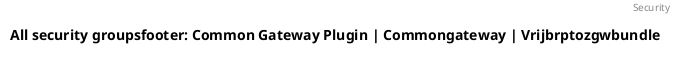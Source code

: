 @startuml
title: All security groupsfooter: Common Gateway Plugin | Commongateway | Vrijbrptozgwbundle 
header: Security

@enduml

